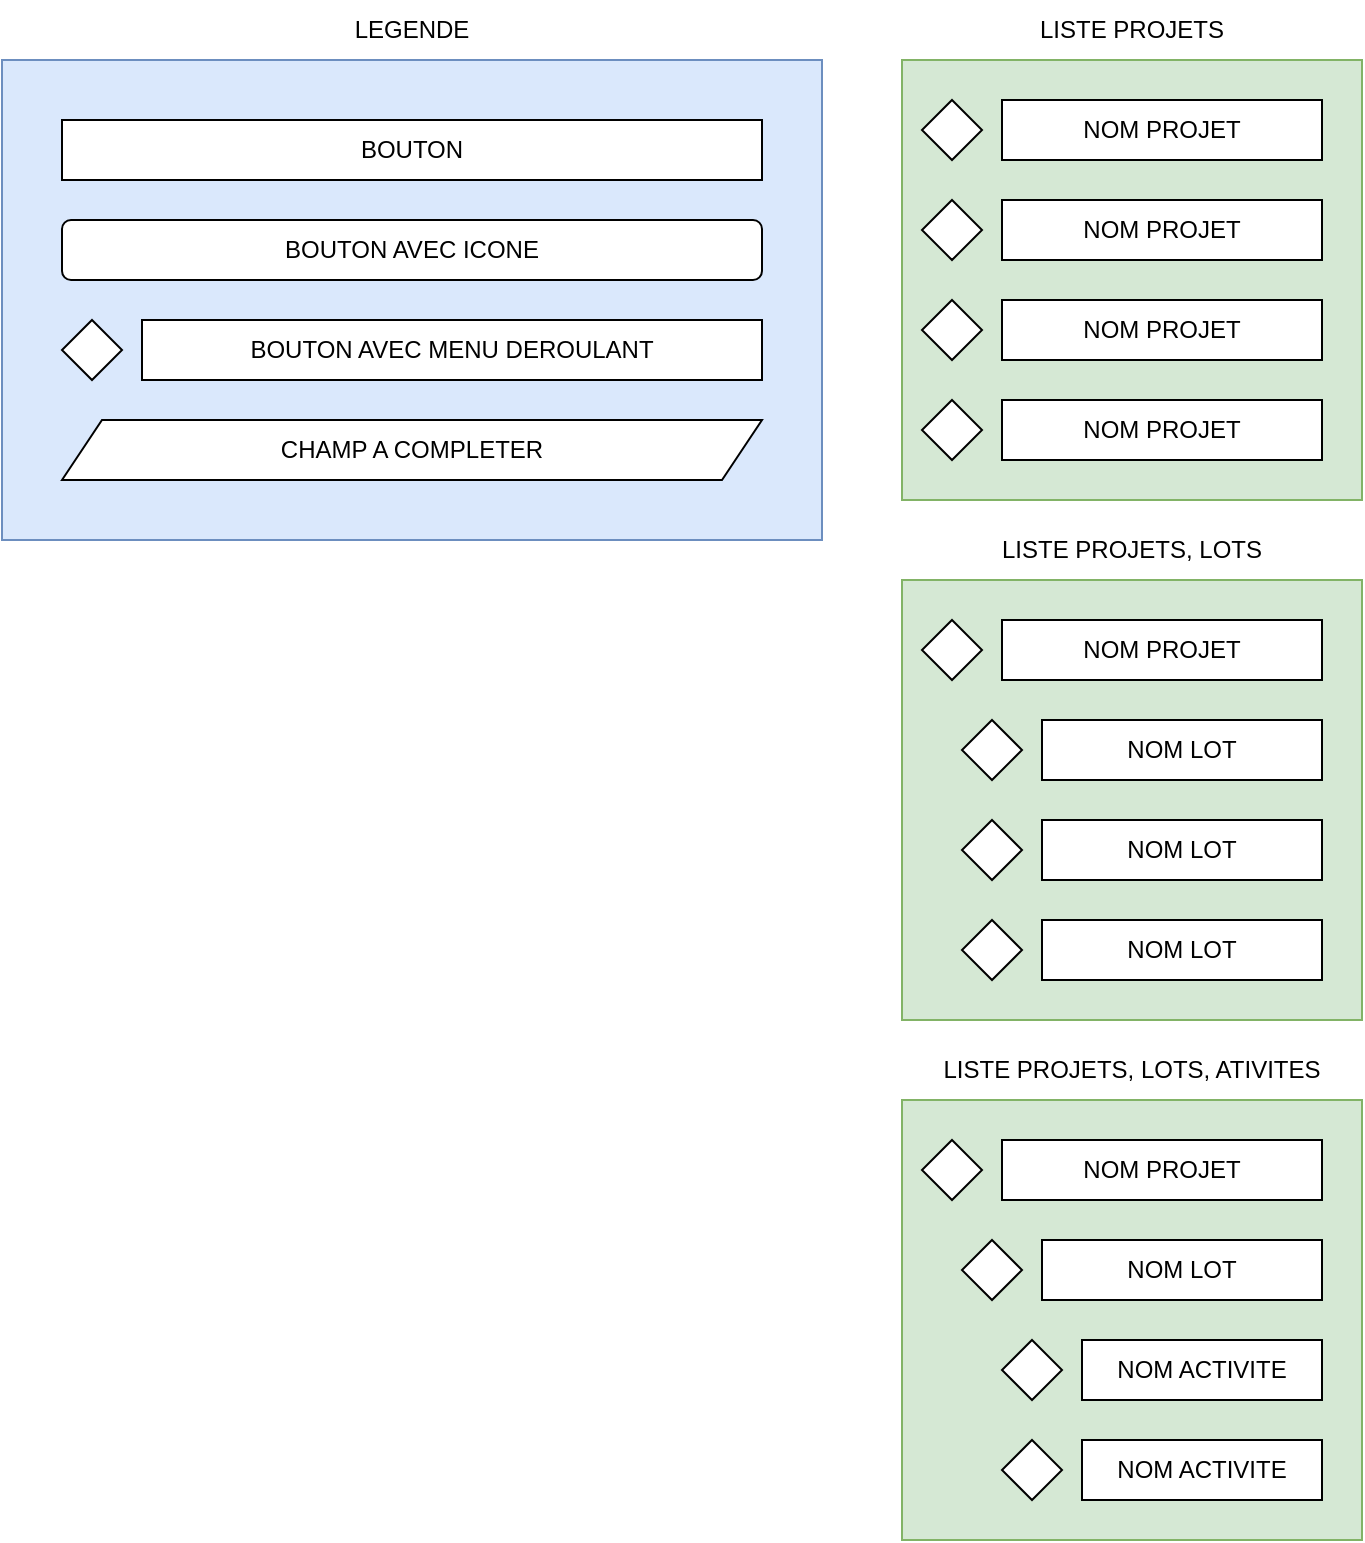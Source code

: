 <mxfile version="26.1.1">
  <diagram name="Page-1" id="aLKy41kNcSVif7WJQoE-">
    <mxGraphModel dx="1194" dy="809" grid="1" gridSize="10" guides="1" tooltips="1" connect="1" arrows="1" fold="1" page="1" pageScale="1" pageWidth="1400" pageHeight="850" math="0" shadow="0">
      <root>
        <mxCell id="0" />
        <mxCell id="1" parent="0" />
        <mxCell id="KFFTz4whWosS7IbumqaP-1" value="" style="rounded=0;whiteSpace=wrap;html=1;fillColor=#d5e8d4;strokeColor=#82b366;" vertex="1" parent="1">
          <mxGeometry x="470" y="50" width="230" height="220" as="geometry" />
        </mxCell>
        <mxCell id="KFFTz4whWosS7IbumqaP-2" value="NOM PROJET" style="rounded=0;whiteSpace=wrap;html=1;" vertex="1" parent="1">
          <mxGeometry x="520" y="70" width="160" height="30" as="geometry" />
        </mxCell>
        <mxCell id="KFFTz4whWosS7IbumqaP-3" value="NOM PROJET" style="rounded=0;whiteSpace=wrap;html=1;" vertex="1" parent="1">
          <mxGeometry x="520" y="120" width="160" height="30" as="geometry" />
        </mxCell>
        <mxCell id="KFFTz4whWosS7IbumqaP-4" value="NOM PROJET" style="rounded=0;whiteSpace=wrap;html=1;" vertex="1" parent="1">
          <mxGeometry x="520" y="170" width="160" height="30" as="geometry" />
        </mxCell>
        <mxCell id="KFFTz4whWosS7IbumqaP-5" value="NOM PROJET" style="rounded=0;whiteSpace=wrap;html=1;" vertex="1" parent="1">
          <mxGeometry x="520" y="220" width="160" height="30" as="geometry" />
        </mxCell>
        <mxCell id="KFFTz4whWosS7IbumqaP-6" value="LISTE PROJETS" style="text;html=1;align=center;verticalAlign=middle;whiteSpace=wrap;rounded=0;" vertex="1" parent="1">
          <mxGeometry x="470" y="20" width="230" height="30" as="geometry" />
        </mxCell>
        <mxCell id="KFFTz4whWosS7IbumqaP-7" value="" style="rounded=0;whiteSpace=wrap;html=1;fillColor=#d5e8d4;strokeColor=#82b366;" vertex="1" parent="1">
          <mxGeometry x="470" y="310" width="230" height="220" as="geometry" />
        </mxCell>
        <mxCell id="KFFTz4whWosS7IbumqaP-8" value="NOM PROJET" style="rounded=0;whiteSpace=wrap;html=1;" vertex="1" parent="1">
          <mxGeometry x="520" y="330" width="160" height="30" as="geometry" />
        </mxCell>
        <mxCell id="KFFTz4whWosS7IbumqaP-9" value="NOM LOT" style="rounded=0;whiteSpace=wrap;html=1;" vertex="1" parent="1">
          <mxGeometry x="540" y="380" width="140" height="30" as="geometry" />
        </mxCell>
        <mxCell id="KFFTz4whWosS7IbumqaP-10" value="LISTE PROJETS, LOTS" style="text;html=1;align=center;verticalAlign=middle;whiteSpace=wrap;rounded=0;" vertex="1" parent="1">
          <mxGeometry x="470" y="280" width="230" height="30" as="geometry" />
        </mxCell>
        <mxCell id="KFFTz4whWosS7IbumqaP-11" value="NOM LOT" style="rounded=0;whiteSpace=wrap;html=1;" vertex="1" parent="1">
          <mxGeometry x="540" y="430" width="140" height="30" as="geometry" />
        </mxCell>
        <mxCell id="KFFTz4whWosS7IbumqaP-12" value="NOM LOT" style="rounded=0;whiteSpace=wrap;html=1;" vertex="1" parent="1">
          <mxGeometry x="540" y="480" width="140" height="30" as="geometry" />
        </mxCell>
        <mxCell id="KFFTz4whWosS7IbumqaP-13" value="" style="rounded=0;whiteSpace=wrap;html=1;fillColor=#d5e8d4;strokeColor=#82b366;" vertex="1" parent="1">
          <mxGeometry x="470" y="570" width="230" height="220" as="geometry" />
        </mxCell>
        <mxCell id="KFFTz4whWosS7IbumqaP-14" value="NOM PROJET" style="rounded=0;whiteSpace=wrap;html=1;" vertex="1" parent="1">
          <mxGeometry x="520" y="590" width="160" height="30" as="geometry" />
        </mxCell>
        <mxCell id="KFFTz4whWosS7IbumqaP-15" value="NOM LOT" style="rounded=0;whiteSpace=wrap;html=1;" vertex="1" parent="1">
          <mxGeometry x="540" y="640" width="140" height="30" as="geometry" />
        </mxCell>
        <mxCell id="KFFTz4whWosS7IbumqaP-16" value="LISTE PROJETS, LOTS, ATIVITES" style="text;html=1;align=center;verticalAlign=middle;whiteSpace=wrap;rounded=0;" vertex="1" parent="1">
          <mxGeometry x="470" y="540" width="230" height="30" as="geometry" />
        </mxCell>
        <mxCell id="KFFTz4whWosS7IbumqaP-17" value="NOM ACTIVITE" style="rounded=0;whiteSpace=wrap;html=1;" vertex="1" parent="1">
          <mxGeometry x="560" y="690" width="120" height="30" as="geometry" />
        </mxCell>
        <mxCell id="KFFTz4whWosS7IbumqaP-18" value="NOM ACTIVITE" style="rounded=0;whiteSpace=wrap;html=1;" vertex="1" parent="1">
          <mxGeometry x="560" y="740" width="120" height="30" as="geometry" />
        </mxCell>
        <mxCell id="KFFTz4whWosS7IbumqaP-19" value="" style="rounded=0;whiteSpace=wrap;html=1;fillColor=#dae8fc;strokeColor=#6c8ebf;" vertex="1" parent="1">
          <mxGeometry x="20" y="50" width="410" height="240" as="geometry" />
        </mxCell>
        <mxCell id="KFFTz4whWosS7IbumqaP-20" value="BOUTON" style="rounded=0;whiteSpace=wrap;html=1;" vertex="1" parent="1">
          <mxGeometry x="50" y="80" width="350" height="30" as="geometry" />
        </mxCell>
        <mxCell id="KFFTz4whWosS7IbumqaP-21" value="BOUTON AVEC ICONE" style="rounded=1;whiteSpace=wrap;html=1;" vertex="1" parent="1">
          <mxGeometry x="50" y="130" width="350" height="30" as="geometry" />
        </mxCell>
        <mxCell id="KFFTz4whWosS7IbumqaP-22" value="" style="rhombus;whiteSpace=wrap;html=1;" vertex="1" parent="1">
          <mxGeometry x="480" y="70" width="30" height="30" as="geometry" />
        </mxCell>
        <mxCell id="KFFTz4whWosS7IbumqaP-23" value="" style="rhombus;whiteSpace=wrap;html=1;" vertex="1" parent="1">
          <mxGeometry x="480" y="120" width="30" height="30" as="geometry" />
        </mxCell>
        <mxCell id="KFFTz4whWosS7IbumqaP-24" value="" style="rhombus;whiteSpace=wrap;html=1;" vertex="1" parent="1">
          <mxGeometry x="480" y="170" width="30" height="30" as="geometry" />
        </mxCell>
        <mxCell id="KFFTz4whWosS7IbumqaP-25" value="" style="rhombus;whiteSpace=wrap;html=1;" vertex="1" parent="1">
          <mxGeometry x="480" y="220" width="30" height="30" as="geometry" />
        </mxCell>
        <mxCell id="KFFTz4whWosS7IbumqaP-26" value="" style="rhombus;whiteSpace=wrap;html=1;" vertex="1" parent="1">
          <mxGeometry x="480" y="330" width="30" height="30" as="geometry" />
        </mxCell>
        <mxCell id="KFFTz4whWosS7IbumqaP-27" value="" style="rhombus;whiteSpace=wrap;html=1;" vertex="1" parent="1">
          <mxGeometry x="500" y="380" width="30" height="30" as="geometry" />
        </mxCell>
        <mxCell id="KFFTz4whWosS7IbumqaP-28" value="" style="rhombus;whiteSpace=wrap;html=1;" vertex="1" parent="1">
          <mxGeometry x="500" y="430" width="30" height="30" as="geometry" />
        </mxCell>
        <mxCell id="KFFTz4whWosS7IbumqaP-29" value="" style="rhombus;whiteSpace=wrap;html=1;" vertex="1" parent="1">
          <mxGeometry x="500" y="480" width="30" height="30" as="geometry" />
        </mxCell>
        <mxCell id="KFFTz4whWosS7IbumqaP-30" value="" style="rhombus;whiteSpace=wrap;html=1;" vertex="1" parent="1">
          <mxGeometry x="480" y="590" width="30" height="30" as="geometry" />
        </mxCell>
        <mxCell id="KFFTz4whWosS7IbumqaP-31" value="" style="rhombus;whiteSpace=wrap;html=1;" vertex="1" parent="1">
          <mxGeometry x="500" y="640" width="30" height="30" as="geometry" />
        </mxCell>
        <mxCell id="KFFTz4whWosS7IbumqaP-32" value="" style="rhombus;whiteSpace=wrap;html=1;" vertex="1" parent="1">
          <mxGeometry x="520" y="740" width="30" height="30" as="geometry" />
        </mxCell>
        <mxCell id="KFFTz4whWosS7IbumqaP-33" value="" style="rhombus;whiteSpace=wrap;html=1;" vertex="1" parent="1">
          <mxGeometry x="520" y="690" width="30" height="30" as="geometry" />
        </mxCell>
        <mxCell id="KFFTz4whWosS7IbumqaP-34" value="" style="rhombus;whiteSpace=wrap;html=1;" vertex="1" parent="1">
          <mxGeometry x="50" y="180" width="30" height="30" as="geometry" />
        </mxCell>
        <mxCell id="KFFTz4whWosS7IbumqaP-35" value="BOUTON AVEC MENU DEROULANT" style="rounded=0;whiteSpace=wrap;html=1;" vertex="1" parent="1">
          <mxGeometry x="90" y="180" width="310" height="30" as="geometry" />
        </mxCell>
        <mxCell id="KFFTz4whWosS7IbumqaP-36" value="CHAMP A COMPLETER" style="shape=parallelogram;perimeter=parallelogramPerimeter;whiteSpace=wrap;html=1;fixedSize=1;" vertex="1" parent="1">
          <mxGeometry x="50" y="230" width="350" height="30" as="geometry" />
        </mxCell>
        <mxCell id="KFFTz4whWosS7IbumqaP-37" value="LEGENDE" style="text;html=1;align=center;verticalAlign=middle;whiteSpace=wrap;rounded=0;" vertex="1" parent="1">
          <mxGeometry x="20" y="20" width="410" height="30" as="geometry" />
        </mxCell>
      </root>
    </mxGraphModel>
  </diagram>
</mxfile>
